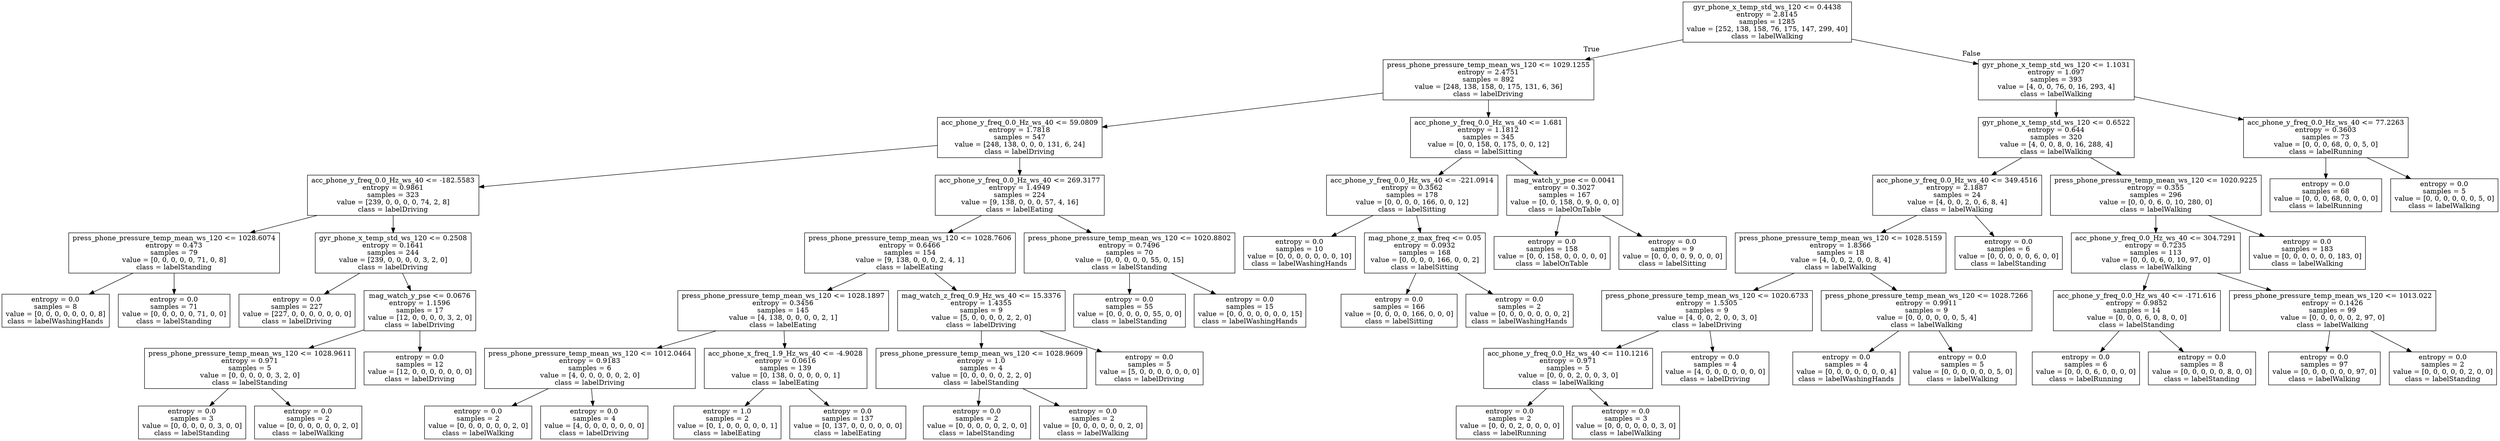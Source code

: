 digraph Tree {
node [shape=box] ;
0 [label="gyr_phone_x_temp_std_ws_120 <= 0.4438\nentropy = 2.8145\nsamples = 1285\nvalue = [252, 138, 158, 76, 175, 147, 299, 40]\nclass = labelWalking"] ;
1 [label="press_phone_pressure_temp_mean_ws_120 <= 1029.1255\nentropy = 2.4751\nsamples = 892\nvalue = [248, 138, 158, 0, 175, 131, 6, 36]\nclass = labelDriving"] ;
0 -> 1 [labeldistance=2.5, labelangle=45, headlabel="True"] ;
2 [label="acc_phone_y_freq_0.0_Hz_ws_40 <= 59.0809\nentropy = 1.7818\nsamples = 547\nvalue = [248, 138, 0, 0, 0, 131, 6, 24]\nclass = labelDriving"] ;
1 -> 2 ;
3 [label="acc_phone_y_freq_0.0_Hz_ws_40 <= -182.5583\nentropy = 0.9861\nsamples = 323\nvalue = [239, 0, 0, 0, 0, 74, 2, 8]\nclass = labelDriving"] ;
2 -> 3 ;
4 [label="press_phone_pressure_temp_mean_ws_120 <= 1028.6074\nentropy = 0.473\nsamples = 79\nvalue = [0, 0, 0, 0, 0, 71, 0, 8]\nclass = labelStanding"] ;
3 -> 4 ;
5 [label="entropy = 0.0\nsamples = 8\nvalue = [0, 0, 0, 0, 0, 0, 0, 8]\nclass = labelWashingHands"] ;
4 -> 5 ;
6 [label="entropy = 0.0\nsamples = 71\nvalue = [0, 0, 0, 0, 0, 71, 0, 0]\nclass = labelStanding"] ;
4 -> 6 ;
7 [label="gyr_phone_x_temp_std_ws_120 <= 0.2508\nentropy = 0.1641\nsamples = 244\nvalue = [239, 0, 0, 0, 0, 3, 2, 0]\nclass = labelDriving"] ;
3 -> 7 ;
8 [label="entropy = 0.0\nsamples = 227\nvalue = [227, 0, 0, 0, 0, 0, 0, 0]\nclass = labelDriving"] ;
7 -> 8 ;
9 [label="mag_watch_y_pse <= 0.0676\nentropy = 1.1596\nsamples = 17\nvalue = [12, 0, 0, 0, 0, 3, 2, 0]\nclass = labelDriving"] ;
7 -> 9 ;
10 [label="press_phone_pressure_temp_mean_ws_120 <= 1028.9611\nentropy = 0.971\nsamples = 5\nvalue = [0, 0, 0, 0, 0, 3, 2, 0]\nclass = labelStanding"] ;
9 -> 10 ;
11 [label="entropy = 0.0\nsamples = 3\nvalue = [0, 0, 0, 0, 0, 3, 0, 0]\nclass = labelStanding"] ;
10 -> 11 ;
12 [label="entropy = 0.0\nsamples = 2\nvalue = [0, 0, 0, 0, 0, 0, 2, 0]\nclass = labelWalking"] ;
10 -> 12 ;
13 [label="entropy = 0.0\nsamples = 12\nvalue = [12, 0, 0, 0, 0, 0, 0, 0]\nclass = labelDriving"] ;
9 -> 13 ;
14 [label="acc_phone_y_freq_0.0_Hz_ws_40 <= 269.3177\nentropy = 1.4949\nsamples = 224\nvalue = [9, 138, 0, 0, 0, 57, 4, 16]\nclass = labelEating"] ;
2 -> 14 ;
15 [label="press_phone_pressure_temp_mean_ws_120 <= 1028.7606\nentropy = 0.6466\nsamples = 154\nvalue = [9, 138, 0, 0, 0, 2, 4, 1]\nclass = labelEating"] ;
14 -> 15 ;
16 [label="press_phone_pressure_temp_mean_ws_120 <= 1028.1897\nentropy = 0.3456\nsamples = 145\nvalue = [4, 138, 0, 0, 0, 0, 2, 1]\nclass = labelEating"] ;
15 -> 16 ;
17 [label="press_phone_pressure_temp_mean_ws_120 <= 1012.0464\nentropy = 0.9183\nsamples = 6\nvalue = [4, 0, 0, 0, 0, 0, 2, 0]\nclass = labelDriving"] ;
16 -> 17 ;
18 [label="entropy = 0.0\nsamples = 2\nvalue = [0, 0, 0, 0, 0, 0, 2, 0]\nclass = labelWalking"] ;
17 -> 18 ;
19 [label="entropy = 0.0\nsamples = 4\nvalue = [4, 0, 0, 0, 0, 0, 0, 0]\nclass = labelDriving"] ;
17 -> 19 ;
20 [label="acc_phone_x_freq_1.9_Hz_ws_40 <= -4.9028\nentropy = 0.0616\nsamples = 139\nvalue = [0, 138, 0, 0, 0, 0, 0, 1]\nclass = labelEating"] ;
16 -> 20 ;
21 [label="entropy = 1.0\nsamples = 2\nvalue = [0, 1, 0, 0, 0, 0, 0, 1]\nclass = labelEating"] ;
20 -> 21 ;
22 [label="entropy = 0.0\nsamples = 137\nvalue = [0, 137, 0, 0, 0, 0, 0, 0]\nclass = labelEating"] ;
20 -> 22 ;
23 [label="mag_watch_z_freq_0.9_Hz_ws_40 <= 15.3376\nentropy = 1.4355\nsamples = 9\nvalue = [5, 0, 0, 0, 0, 2, 2, 0]\nclass = labelDriving"] ;
15 -> 23 ;
24 [label="press_phone_pressure_temp_mean_ws_120 <= 1028.9609\nentropy = 1.0\nsamples = 4\nvalue = [0, 0, 0, 0, 0, 2, 2, 0]\nclass = labelStanding"] ;
23 -> 24 ;
25 [label="entropy = 0.0\nsamples = 2\nvalue = [0, 0, 0, 0, 0, 2, 0, 0]\nclass = labelStanding"] ;
24 -> 25 ;
26 [label="entropy = 0.0\nsamples = 2\nvalue = [0, 0, 0, 0, 0, 0, 2, 0]\nclass = labelWalking"] ;
24 -> 26 ;
27 [label="entropy = 0.0\nsamples = 5\nvalue = [5, 0, 0, 0, 0, 0, 0, 0]\nclass = labelDriving"] ;
23 -> 27 ;
28 [label="press_phone_pressure_temp_mean_ws_120 <= 1020.8802\nentropy = 0.7496\nsamples = 70\nvalue = [0, 0, 0, 0, 0, 55, 0, 15]\nclass = labelStanding"] ;
14 -> 28 ;
29 [label="entropy = 0.0\nsamples = 55\nvalue = [0, 0, 0, 0, 0, 55, 0, 0]\nclass = labelStanding"] ;
28 -> 29 ;
30 [label="entropy = 0.0\nsamples = 15\nvalue = [0, 0, 0, 0, 0, 0, 0, 15]\nclass = labelWashingHands"] ;
28 -> 30 ;
31 [label="acc_phone_y_freq_0.0_Hz_ws_40 <= 1.681\nentropy = 1.1812\nsamples = 345\nvalue = [0, 0, 158, 0, 175, 0, 0, 12]\nclass = labelSitting"] ;
1 -> 31 ;
32 [label="acc_phone_y_freq_0.0_Hz_ws_40 <= -221.0914\nentropy = 0.3562\nsamples = 178\nvalue = [0, 0, 0, 0, 166, 0, 0, 12]\nclass = labelSitting"] ;
31 -> 32 ;
33 [label="entropy = 0.0\nsamples = 10\nvalue = [0, 0, 0, 0, 0, 0, 0, 10]\nclass = labelWashingHands"] ;
32 -> 33 ;
34 [label="mag_phone_z_max_freq <= 0.05\nentropy = 0.0932\nsamples = 168\nvalue = [0, 0, 0, 0, 166, 0, 0, 2]\nclass = labelSitting"] ;
32 -> 34 ;
35 [label="entropy = 0.0\nsamples = 166\nvalue = [0, 0, 0, 0, 166, 0, 0, 0]\nclass = labelSitting"] ;
34 -> 35 ;
36 [label="entropy = 0.0\nsamples = 2\nvalue = [0, 0, 0, 0, 0, 0, 0, 2]\nclass = labelWashingHands"] ;
34 -> 36 ;
37 [label="mag_watch_y_pse <= 0.0041\nentropy = 0.3027\nsamples = 167\nvalue = [0, 0, 158, 0, 9, 0, 0, 0]\nclass = labelOnTable"] ;
31 -> 37 ;
38 [label="entropy = 0.0\nsamples = 158\nvalue = [0, 0, 158, 0, 0, 0, 0, 0]\nclass = labelOnTable"] ;
37 -> 38 ;
39 [label="entropy = 0.0\nsamples = 9\nvalue = [0, 0, 0, 0, 9, 0, 0, 0]\nclass = labelSitting"] ;
37 -> 39 ;
40 [label="gyr_phone_x_temp_std_ws_120 <= 1.1031\nentropy = 1.097\nsamples = 393\nvalue = [4, 0, 0, 76, 0, 16, 293, 4]\nclass = labelWalking"] ;
0 -> 40 [labeldistance=2.5, labelangle=-45, headlabel="False"] ;
41 [label="gyr_phone_x_temp_std_ws_120 <= 0.6522\nentropy = 0.644\nsamples = 320\nvalue = [4, 0, 0, 8, 0, 16, 288, 4]\nclass = labelWalking"] ;
40 -> 41 ;
42 [label="acc_phone_y_freq_0.0_Hz_ws_40 <= 349.4516\nentropy = 2.1887\nsamples = 24\nvalue = [4, 0, 0, 2, 0, 6, 8, 4]\nclass = labelWalking"] ;
41 -> 42 ;
43 [label="press_phone_pressure_temp_mean_ws_120 <= 1028.5159\nentropy = 1.8366\nsamples = 18\nvalue = [4, 0, 0, 2, 0, 0, 8, 4]\nclass = labelWalking"] ;
42 -> 43 ;
44 [label="press_phone_pressure_temp_mean_ws_120 <= 1020.6733\nentropy = 1.5305\nsamples = 9\nvalue = [4, 0, 0, 2, 0, 0, 3, 0]\nclass = labelDriving"] ;
43 -> 44 ;
45 [label="acc_phone_y_freq_0.0_Hz_ws_40 <= 110.1216\nentropy = 0.971\nsamples = 5\nvalue = [0, 0, 0, 2, 0, 0, 3, 0]\nclass = labelWalking"] ;
44 -> 45 ;
46 [label="entropy = 0.0\nsamples = 2\nvalue = [0, 0, 0, 2, 0, 0, 0, 0]\nclass = labelRunning"] ;
45 -> 46 ;
47 [label="entropy = 0.0\nsamples = 3\nvalue = [0, 0, 0, 0, 0, 0, 3, 0]\nclass = labelWalking"] ;
45 -> 47 ;
48 [label="entropy = 0.0\nsamples = 4\nvalue = [4, 0, 0, 0, 0, 0, 0, 0]\nclass = labelDriving"] ;
44 -> 48 ;
49 [label="press_phone_pressure_temp_mean_ws_120 <= 1028.7266\nentropy = 0.9911\nsamples = 9\nvalue = [0, 0, 0, 0, 0, 0, 5, 4]\nclass = labelWalking"] ;
43 -> 49 ;
50 [label="entropy = 0.0\nsamples = 4\nvalue = [0, 0, 0, 0, 0, 0, 0, 4]\nclass = labelWashingHands"] ;
49 -> 50 ;
51 [label="entropy = 0.0\nsamples = 5\nvalue = [0, 0, 0, 0, 0, 0, 5, 0]\nclass = labelWalking"] ;
49 -> 51 ;
52 [label="entropy = 0.0\nsamples = 6\nvalue = [0, 0, 0, 0, 0, 6, 0, 0]\nclass = labelStanding"] ;
42 -> 52 ;
53 [label="press_phone_pressure_temp_mean_ws_120 <= 1020.9225\nentropy = 0.355\nsamples = 296\nvalue = [0, 0, 0, 6, 0, 10, 280, 0]\nclass = labelWalking"] ;
41 -> 53 ;
54 [label="acc_phone_y_freq_0.0_Hz_ws_40 <= 304.7291\nentropy = 0.7235\nsamples = 113\nvalue = [0, 0, 0, 6, 0, 10, 97, 0]\nclass = labelWalking"] ;
53 -> 54 ;
55 [label="acc_phone_y_freq_0.0_Hz_ws_40 <= -171.616\nentropy = 0.9852\nsamples = 14\nvalue = [0, 0, 0, 6, 0, 8, 0, 0]\nclass = labelStanding"] ;
54 -> 55 ;
56 [label="entropy = 0.0\nsamples = 6\nvalue = [0, 0, 0, 6, 0, 0, 0, 0]\nclass = labelRunning"] ;
55 -> 56 ;
57 [label="entropy = 0.0\nsamples = 8\nvalue = [0, 0, 0, 0, 0, 8, 0, 0]\nclass = labelStanding"] ;
55 -> 57 ;
58 [label="press_phone_pressure_temp_mean_ws_120 <= 1013.022\nentropy = 0.1426\nsamples = 99\nvalue = [0, 0, 0, 0, 0, 2, 97, 0]\nclass = labelWalking"] ;
54 -> 58 ;
59 [label="entropy = 0.0\nsamples = 97\nvalue = [0, 0, 0, 0, 0, 0, 97, 0]\nclass = labelWalking"] ;
58 -> 59 ;
60 [label="entropy = 0.0\nsamples = 2\nvalue = [0, 0, 0, 0, 0, 2, 0, 0]\nclass = labelStanding"] ;
58 -> 60 ;
61 [label="entropy = 0.0\nsamples = 183\nvalue = [0, 0, 0, 0, 0, 0, 183, 0]\nclass = labelWalking"] ;
53 -> 61 ;
62 [label="acc_phone_y_freq_0.0_Hz_ws_40 <= 77.2263\nentropy = 0.3603\nsamples = 73\nvalue = [0, 0, 0, 68, 0, 0, 5, 0]\nclass = labelRunning"] ;
40 -> 62 ;
63 [label="entropy = 0.0\nsamples = 68\nvalue = [0, 0, 0, 68, 0, 0, 0, 0]\nclass = labelRunning"] ;
62 -> 63 ;
64 [label="entropy = 0.0\nsamples = 5\nvalue = [0, 0, 0, 0, 0, 0, 5, 0]\nclass = labelWalking"] ;
62 -> 64 ;
}